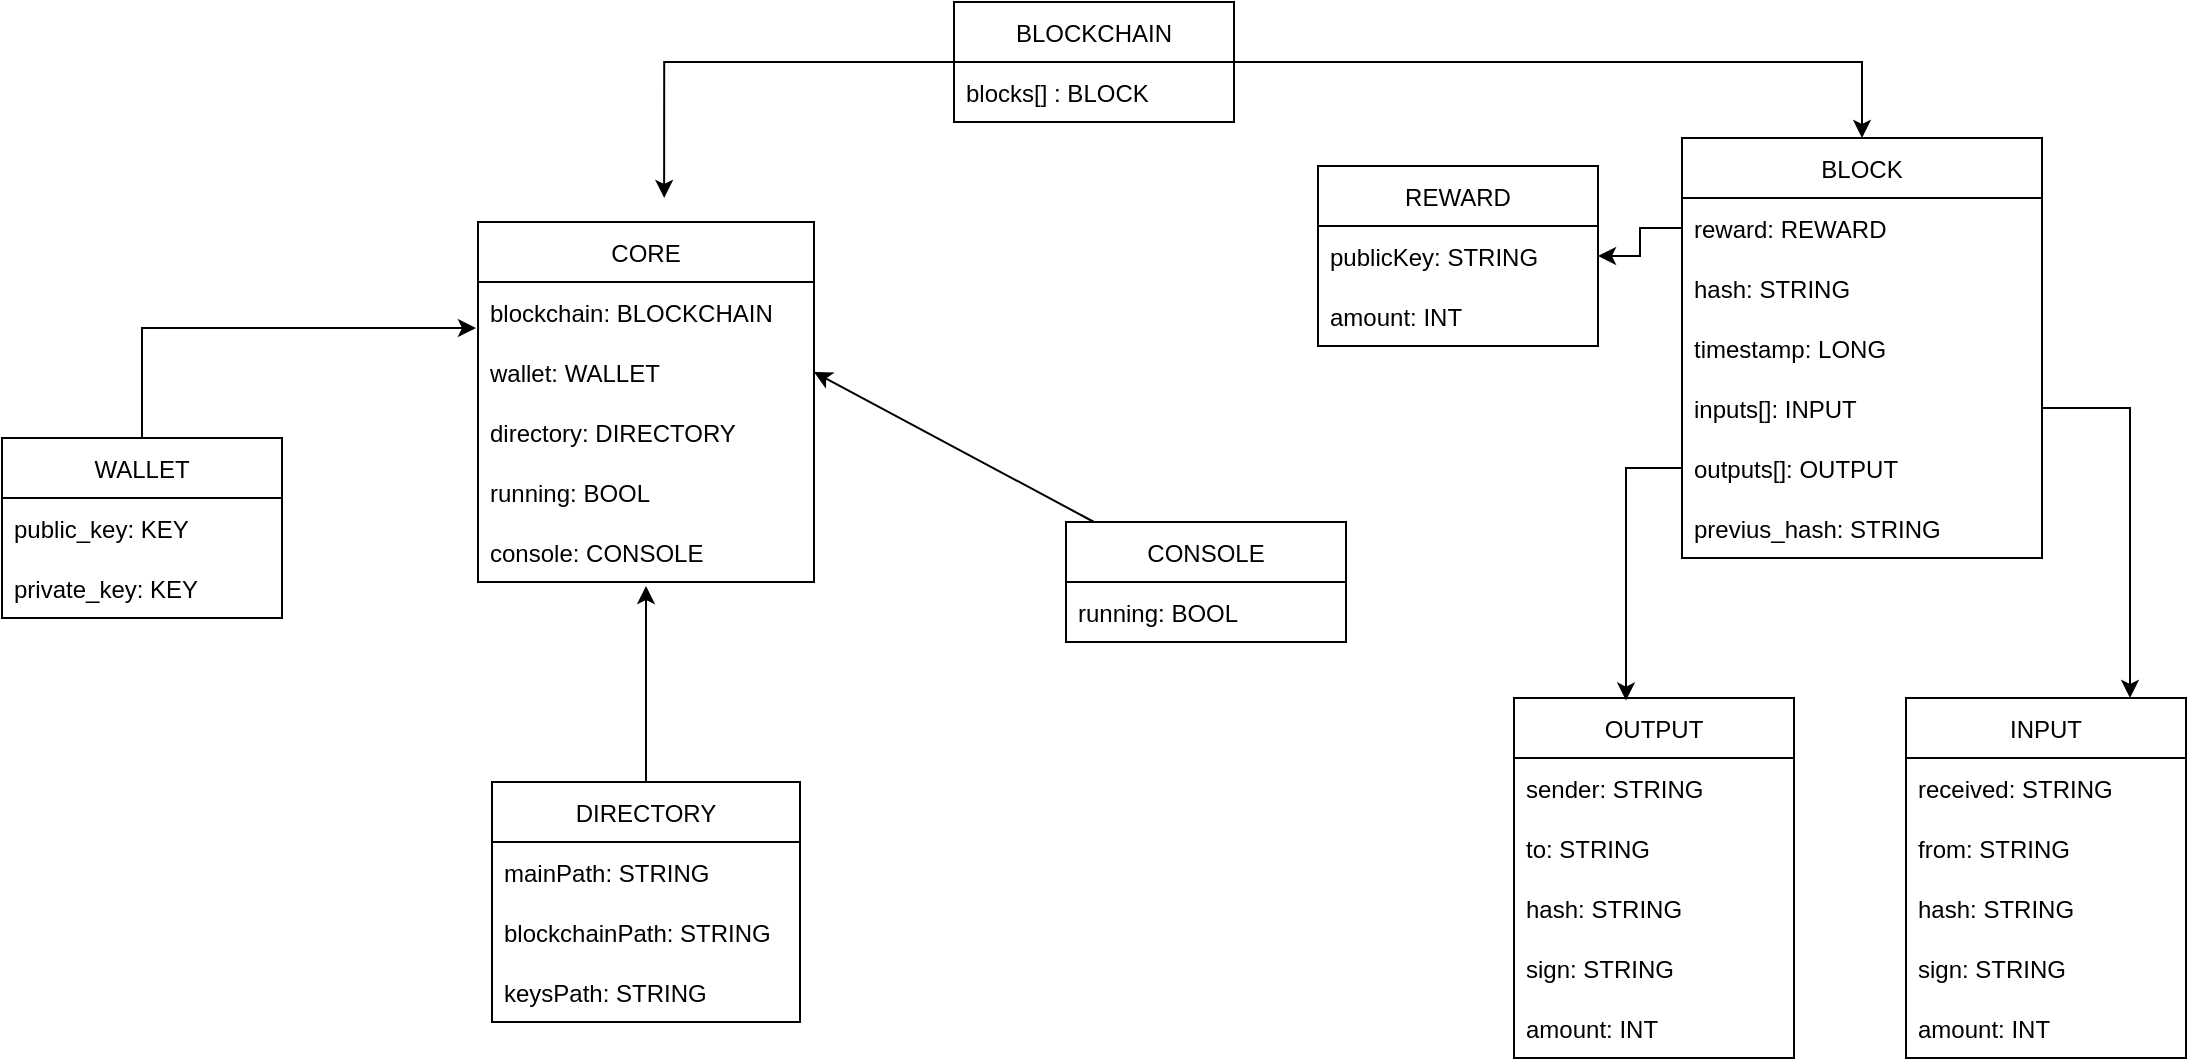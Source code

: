 <mxfile>
    <diagram id="W5becWD3PUizKSpLovLV" name="Pagina-1">
        <mxGraphModel dx="1118" dy="534" grid="1" gridSize="14" guides="1" tooltips="1" connect="1" arrows="1" fold="1" page="1" pageScale="1" pageWidth="1200" pageHeight="1600" math="0" shadow="0">
            <root>
                <mxCell id="0"/>
                <mxCell id="1" parent="0"/>
                <mxCell id="qwc8k016OjTiB0bhJjBL-48" style="edgeStyle=orthogonalEdgeStyle;rounded=0;orthogonalLoop=1;jettySize=auto;html=1;" parent="1" source="qwc8k016OjTiB0bhJjBL-1" target="qwc8k016OjTiB0bhJjBL-6" edge="1">
                    <mxGeometry relative="1" as="geometry"/>
                </mxCell>
                <mxCell id="qwc8k016OjTiB0bhJjBL-61" style="edgeStyle=orthogonalEdgeStyle;rounded=0;orthogonalLoop=1;jettySize=auto;html=1;entryX=0.554;entryY=-0.067;entryDx=0;entryDy=0;entryPerimeter=0;" parent="1" source="qwc8k016OjTiB0bhJjBL-1" target="qwc8k016OjTiB0bhJjBL-54" edge="1">
                    <mxGeometry relative="1" as="geometry"/>
                </mxCell>
                <mxCell id="qwc8k016OjTiB0bhJjBL-1" value="BLOCKCHAIN" style="swimlane;fontStyle=0;childLayout=stackLayout;horizontal=1;startSize=30;horizontalStack=0;resizeParent=1;resizeParentMax=0;resizeLast=0;collapsible=1;marginBottom=0;" parent="1" vertex="1">
                    <mxGeometry x="560" y="30" width="140" height="60" as="geometry"/>
                </mxCell>
                <mxCell id="qwc8k016OjTiB0bhJjBL-2" value="blocks[] : BLOCK" style="text;strokeColor=none;fillColor=none;align=left;verticalAlign=middle;spacingLeft=4;spacingRight=4;overflow=hidden;points=[[0,0.5],[1,0.5]];portConstraint=eastwest;rotatable=0;" parent="qwc8k016OjTiB0bhJjBL-1" vertex="1">
                    <mxGeometry y="30" width="140" height="30" as="geometry"/>
                </mxCell>
                <mxCell id="qwc8k016OjTiB0bhJjBL-6" value="BLOCK" style="swimlane;fontStyle=0;childLayout=stackLayout;horizontal=1;startSize=30;horizontalStack=0;resizeParent=1;resizeParentMax=0;resizeLast=0;collapsible=1;marginBottom=0;" parent="1" vertex="1">
                    <mxGeometry x="924" y="98" width="180" height="210" as="geometry"/>
                </mxCell>
                <mxCell id="qwc8k016OjTiB0bhJjBL-7" value="reward: REWARD" style="text;strokeColor=none;fillColor=none;align=left;verticalAlign=middle;spacingLeft=4;spacingRight=4;overflow=hidden;points=[[0,0.5],[1,0.5]];portConstraint=eastwest;rotatable=0;" parent="qwc8k016OjTiB0bhJjBL-6" vertex="1">
                    <mxGeometry y="30" width="180" height="30" as="geometry"/>
                </mxCell>
                <mxCell id="qwc8k016OjTiB0bhJjBL-8" value="hash: STRING" style="text;strokeColor=none;fillColor=none;align=left;verticalAlign=middle;spacingLeft=4;spacingRight=4;overflow=hidden;points=[[0,0.5],[1,0.5]];portConstraint=eastwest;rotatable=0;" parent="qwc8k016OjTiB0bhJjBL-6" vertex="1">
                    <mxGeometry y="60" width="180" height="30" as="geometry"/>
                </mxCell>
                <mxCell id="qwc8k016OjTiB0bhJjBL-9" value="timestamp: LONG" style="text;strokeColor=none;fillColor=none;align=left;verticalAlign=middle;spacingLeft=4;spacingRight=4;overflow=hidden;points=[[0,0.5],[1,0.5]];portConstraint=eastwest;rotatable=0;" parent="qwc8k016OjTiB0bhJjBL-6" vertex="1">
                    <mxGeometry y="90" width="180" height="30" as="geometry"/>
                </mxCell>
                <mxCell id="qwc8k016OjTiB0bhJjBL-10" value="inputs[]: INPUT" style="text;strokeColor=none;fillColor=none;align=left;verticalAlign=middle;spacingLeft=4;spacingRight=4;overflow=hidden;points=[[0,0.5],[1,0.5]];portConstraint=eastwest;rotatable=0;" parent="qwc8k016OjTiB0bhJjBL-6" vertex="1">
                    <mxGeometry y="120" width="180" height="30" as="geometry"/>
                </mxCell>
                <mxCell id="qwc8k016OjTiB0bhJjBL-11" value="outputs[]: OUTPUT" style="text;strokeColor=none;fillColor=none;align=left;verticalAlign=middle;spacingLeft=4;spacingRight=4;overflow=hidden;points=[[0,0.5],[1,0.5]];portConstraint=eastwest;rotatable=0;" parent="qwc8k016OjTiB0bhJjBL-6" vertex="1">
                    <mxGeometry y="150" width="180" height="30" as="geometry"/>
                </mxCell>
                <mxCell id="qwc8k016OjTiB0bhJjBL-12" value="previus_hash: STRING" style="text;strokeColor=none;fillColor=none;align=left;verticalAlign=middle;spacingLeft=4;spacingRight=4;overflow=hidden;points=[[0,0.5],[1,0.5]];portConstraint=eastwest;rotatable=0;" parent="qwc8k016OjTiB0bhJjBL-6" vertex="1">
                    <mxGeometry y="180" width="180" height="30" as="geometry"/>
                </mxCell>
                <mxCell id="qwc8k016OjTiB0bhJjBL-14" value="REWARD" style="swimlane;fontStyle=0;childLayout=stackLayout;horizontal=1;startSize=30;horizontalStack=0;resizeParent=1;resizeParentMax=0;resizeLast=0;collapsible=1;marginBottom=0;" parent="1" vertex="1">
                    <mxGeometry x="742" y="112" width="140" height="90" as="geometry"/>
                </mxCell>
                <mxCell id="qwc8k016OjTiB0bhJjBL-15" value="publicKey: STRING" style="text;strokeColor=none;fillColor=none;align=left;verticalAlign=middle;spacingLeft=4;spacingRight=4;overflow=hidden;points=[[0,0.5],[1,0.5]];portConstraint=eastwest;rotatable=0;" parent="qwc8k016OjTiB0bhJjBL-14" vertex="1">
                    <mxGeometry y="30" width="140" height="30" as="geometry"/>
                </mxCell>
                <mxCell id="2" value="amount: INT" style="text;strokeColor=none;fillColor=none;align=left;verticalAlign=middle;spacingLeft=4;spacingRight=4;overflow=hidden;points=[[0,0.5],[1,0.5]];portConstraint=eastwest;rotatable=0;" parent="qwc8k016OjTiB0bhJjBL-14" vertex="1">
                    <mxGeometry y="60" width="140" height="30" as="geometry"/>
                </mxCell>
                <mxCell id="qwc8k016OjTiB0bhJjBL-26" value="INPUT" style="swimlane;fontStyle=0;childLayout=stackLayout;horizontal=1;startSize=30;horizontalStack=0;resizeParent=1;resizeParentMax=0;resizeLast=0;collapsible=1;marginBottom=0;" parent="1" vertex="1">
                    <mxGeometry x="1036" y="378" width="140" height="180" as="geometry"/>
                </mxCell>
                <mxCell id="qwc8k016OjTiB0bhJjBL-27" value="received: STRING" style="text;strokeColor=none;fillColor=none;align=left;verticalAlign=middle;spacingLeft=4;spacingRight=4;overflow=hidden;points=[[0,0.5],[1,0.5]];portConstraint=eastwest;rotatable=0;" parent="qwc8k016OjTiB0bhJjBL-26" vertex="1">
                    <mxGeometry y="30" width="140" height="30" as="geometry"/>
                </mxCell>
                <mxCell id="qwc8k016OjTiB0bhJjBL-28" value="from: STRING" style="text;strokeColor=none;fillColor=none;align=left;verticalAlign=middle;spacingLeft=4;spacingRight=4;overflow=hidden;points=[[0,0.5],[1,0.5]];portConstraint=eastwest;rotatable=0;" parent="qwc8k016OjTiB0bhJjBL-26" vertex="1">
                    <mxGeometry y="60" width="140" height="30" as="geometry"/>
                </mxCell>
                <mxCell id="qwc8k016OjTiB0bhJjBL-29" value="hash: STRING" style="text;strokeColor=none;fillColor=none;align=left;verticalAlign=middle;spacingLeft=4;spacingRight=4;overflow=hidden;points=[[0,0.5],[1,0.5]];portConstraint=eastwest;rotatable=0;" parent="qwc8k016OjTiB0bhJjBL-26" vertex="1">
                    <mxGeometry y="90" width="140" height="30" as="geometry"/>
                </mxCell>
                <mxCell id="qwc8k016OjTiB0bhJjBL-34" value="sign: STRING" style="text;strokeColor=none;fillColor=none;align=left;verticalAlign=middle;spacingLeft=4;spacingRight=4;overflow=hidden;points=[[0,0.5],[1,0.5]];portConstraint=eastwest;rotatable=0;" parent="qwc8k016OjTiB0bhJjBL-26" vertex="1">
                    <mxGeometry y="120" width="140" height="30" as="geometry"/>
                </mxCell>
                <mxCell id="JAilVoLRGaCYkKMMmL5p-2" value="amount: INT" style="text;strokeColor=none;fillColor=none;align=left;verticalAlign=middle;spacingLeft=4;spacingRight=4;overflow=hidden;points=[[0,0.5],[1,0.5]];portConstraint=eastwest;rotatable=0;" parent="qwc8k016OjTiB0bhJjBL-26" vertex="1">
                    <mxGeometry y="150" width="140" height="30" as="geometry"/>
                </mxCell>
                <mxCell id="qwc8k016OjTiB0bhJjBL-35" value="OUTPUT" style="swimlane;fontStyle=0;childLayout=stackLayout;horizontal=1;startSize=30;horizontalStack=0;resizeParent=1;resizeParentMax=0;resizeLast=0;collapsible=1;marginBottom=0;" parent="1" vertex="1">
                    <mxGeometry x="840" y="378" width="140" height="180" as="geometry"/>
                </mxCell>
                <mxCell id="qwc8k016OjTiB0bhJjBL-36" value="sender: STRING" style="text;strokeColor=none;fillColor=none;align=left;verticalAlign=middle;spacingLeft=4;spacingRight=4;overflow=hidden;points=[[0,0.5],[1,0.5]];portConstraint=eastwest;rotatable=0;" parent="qwc8k016OjTiB0bhJjBL-35" vertex="1">
                    <mxGeometry y="30" width="140" height="30" as="geometry"/>
                </mxCell>
                <mxCell id="qwc8k016OjTiB0bhJjBL-37" value="to: STRING" style="text;strokeColor=none;fillColor=none;align=left;verticalAlign=middle;spacingLeft=4;spacingRight=4;overflow=hidden;points=[[0,0.5],[1,0.5]];portConstraint=eastwest;rotatable=0;" parent="qwc8k016OjTiB0bhJjBL-35" vertex="1">
                    <mxGeometry y="60" width="140" height="30" as="geometry"/>
                </mxCell>
                <mxCell id="qwc8k016OjTiB0bhJjBL-38" value="hash: STRING" style="text;strokeColor=none;fillColor=none;align=left;verticalAlign=middle;spacingLeft=4;spacingRight=4;overflow=hidden;points=[[0,0.5],[1,0.5]];portConstraint=eastwest;rotatable=0;" parent="qwc8k016OjTiB0bhJjBL-35" vertex="1">
                    <mxGeometry y="90" width="140" height="30" as="geometry"/>
                </mxCell>
                <mxCell id="qwc8k016OjTiB0bhJjBL-39" value="sign: STRING" style="text;strokeColor=none;fillColor=none;align=left;verticalAlign=middle;spacingLeft=4;spacingRight=4;overflow=hidden;points=[[0,0.5],[1,0.5]];portConstraint=eastwest;rotatable=0;" parent="qwc8k016OjTiB0bhJjBL-35" vertex="1">
                    <mxGeometry y="120" width="140" height="30" as="geometry"/>
                </mxCell>
                <mxCell id="JAilVoLRGaCYkKMMmL5p-1" value="amount: INT" style="text;strokeColor=none;fillColor=none;align=left;verticalAlign=middle;spacingLeft=4;spacingRight=4;overflow=hidden;points=[[0,0.5],[1,0.5]];portConstraint=eastwest;rotatable=0;" parent="qwc8k016OjTiB0bhJjBL-35" vertex="1">
                    <mxGeometry y="150" width="140" height="30" as="geometry"/>
                </mxCell>
                <mxCell id="qwc8k016OjTiB0bhJjBL-50" style="edgeStyle=orthogonalEdgeStyle;rounded=0;orthogonalLoop=1;jettySize=auto;html=1;entryX=0.4;entryY=0.007;entryDx=0;entryDy=0;entryPerimeter=0;" parent="1" source="qwc8k016OjTiB0bhJjBL-11" target="qwc8k016OjTiB0bhJjBL-35" edge="1">
                    <mxGeometry relative="1" as="geometry"/>
                </mxCell>
                <mxCell id="qwc8k016OjTiB0bhJjBL-51" style="edgeStyle=orthogonalEdgeStyle;rounded=0;orthogonalLoop=1;jettySize=auto;html=1;entryX=0.8;entryY=0;entryDx=0;entryDy=0;entryPerimeter=0;" parent="1" source="qwc8k016OjTiB0bhJjBL-10" target="qwc8k016OjTiB0bhJjBL-26" edge="1">
                    <mxGeometry relative="1" as="geometry"/>
                </mxCell>
                <mxCell id="qwc8k016OjTiB0bhJjBL-52" style="edgeStyle=orthogonalEdgeStyle;rounded=0;orthogonalLoop=1;jettySize=auto;html=1;entryX=1;entryY=0.5;entryDx=0;entryDy=0;" parent="1" source="qwc8k016OjTiB0bhJjBL-7" target="qwc8k016OjTiB0bhJjBL-15" edge="1">
                    <mxGeometry relative="1" as="geometry"/>
                </mxCell>
                <mxCell id="qwc8k016OjTiB0bhJjBL-54" value="CORE" style="swimlane;fontStyle=0;childLayout=stackLayout;horizontal=1;startSize=30;horizontalStack=0;resizeParent=1;resizeParentMax=0;resizeLast=0;collapsible=1;marginBottom=0;" parent="1" vertex="1">
                    <mxGeometry x="322" y="140" width="168" height="180" as="geometry"/>
                </mxCell>
                <mxCell id="qwc8k016OjTiB0bhJjBL-55" value="blockchain: BLOCKCHAIN" style="text;strokeColor=none;fillColor=none;align=left;verticalAlign=middle;spacingLeft=4;spacingRight=4;overflow=hidden;points=[[0,0.5],[1,0.5]];portConstraint=eastwest;rotatable=0;" parent="qwc8k016OjTiB0bhJjBL-54" vertex="1">
                    <mxGeometry y="30" width="168" height="30" as="geometry"/>
                </mxCell>
                <mxCell id="qwc8k016OjTiB0bhJjBL-62" value="wallet: WALLET" style="text;strokeColor=none;fillColor=none;align=left;verticalAlign=middle;spacingLeft=4;spacingRight=4;overflow=hidden;points=[[0,0.5],[1,0.5]];portConstraint=eastwest;rotatable=0;" parent="qwc8k016OjTiB0bhJjBL-54" vertex="1">
                    <mxGeometry y="60" width="168" height="30" as="geometry"/>
                </mxCell>
                <mxCell id="11" value="directory: DIRECTORY" style="text;strokeColor=none;fillColor=none;align=left;verticalAlign=middle;spacingLeft=4;spacingRight=4;overflow=hidden;points=[[0,0.5],[1,0.5]];portConstraint=eastwest;rotatable=0;" parent="qwc8k016OjTiB0bhJjBL-54" vertex="1">
                    <mxGeometry y="90" width="168" height="30" as="geometry"/>
                </mxCell>
                <mxCell id="15" value="running: BOOL" style="text;strokeColor=none;fillColor=none;align=left;verticalAlign=middle;spacingLeft=4;spacingRight=4;overflow=hidden;points=[[0,0.5],[1,0.5]];portConstraint=eastwest;rotatable=0;" parent="qwc8k016OjTiB0bhJjBL-54" vertex="1">
                    <mxGeometry y="120" width="168" height="30" as="geometry"/>
                </mxCell>
                <mxCell id="23" value="console: CONSOLE" style="text;strokeColor=none;fillColor=none;align=left;verticalAlign=middle;spacingLeft=4;spacingRight=4;overflow=hidden;points=[[0,0.5],[1,0.5]];portConstraint=eastwest;rotatable=0;" parent="qwc8k016OjTiB0bhJjBL-54" vertex="1">
                    <mxGeometry y="150" width="168" height="30" as="geometry"/>
                </mxCell>
                <mxCell id="qwc8k016OjTiB0bhJjBL-67" style="edgeStyle=orthogonalEdgeStyle;rounded=0;orthogonalLoop=1;jettySize=auto;html=1;entryX=-0.006;entryY=0.767;entryDx=0;entryDy=0;entryPerimeter=0;" parent="1" source="qwc8k016OjTiB0bhJjBL-63" target="qwc8k016OjTiB0bhJjBL-55" edge="1">
                    <mxGeometry relative="1" as="geometry"/>
                </mxCell>
                <mxCell id="qwc8k016OjTiB0bhJjBL-63" value="WALLET" style="swimlane;fontStyle=0;childLayout=stackLayout;horizontal=1;startSize=30;horizontalStack=0;resizeParent=1;resizeParentMax=0;resizeLast=0;collapsible=1;marginBottom=0;" parent="1" vertex="1">
                    <mxGeometry x="84" y="248" width="140" height="90" as="geometry"/>
                </mxCell>
                <mxCell id="qwc8k016OjTiB0bhJjBL-64" value="public_key: KEY" style="text;strokeColor=none;fillColor=none;align=left;verticalAlign=middle;spacingLeft=4;spacingRight=4;overflow=hidden;points=[[0,0.5],[1,0.5]];portConstraint=eastwest;rotatable=0;" parent="qwc8k016OjTiB0bhJjBL-63" vertex="1">
                    <mxGeometry y="30" width="140" height="30" as="geometry"/>
                </mxCell>
                <mxCell id="qwc8k016OjTiB0bhJjBL-65" value="private_key: KEY" style="text;strokeColor=none;fillColor=none;align=left;verticalAlign=middle;spacingLeft=4;spacingRight=4;overflow=hidden;points=[[0,0.5],[1,0.5]];portConstraint=eastwest;rotatable=0;" parent="qwc8k016OjTiB0bhJjBL-63" vertex="1">
                    <mxGeometry y="60" width="140" height="30" as="geometry"/>
                </mxCell>
                <mxCell id="24" style="edgeStyle=none;html=1;entryX=0.5;entryY=1.067;entryDx=0;entryDy=0;entryPerimeter=0;" parent="1" source="7" target="23" edge="1">
                    <mxGeometry relative="1" as="geometry"/>
                </mxCell>
                <mxCell id="7" value="DIRECTORY" style="swimlane;fontStyle=0;childLayout=stackLayout;horizontal=1;startSize=30;horizontalStack=0;resizeParent=1;resizeParentMax=0;resizeLast=0;collapsible=1;marginBottom=0;" parent="1" vertex="1">
                    <mxGeometry x="329" y="420" width="154" height="120" as="geometry"/>
                </mxCell>
                <mxCell id="8" value="mainPath: STRING" style="text;strokeColor=none;fillColor=none;align=left;verticalAlign=middle;spacingLeft=4;spacingRight=4;overflow=hidden;points=[[0,0.5],[1,0.5]];portConstraint=eastwest;rotatable=0;" parent="7" vertex="1">
                    <mxGeometry y="30" width="154" height="30" as="geometry"/>
                </mxCell>
                <mxCell id="9" value="blockchainPath: STRING" style="text;strokeColor=none;fillColor=none;align=left;verticalAlign=middle;spacingLeft=4;spacingRight=4;overflow=hidden;points=[[0,0.5],[1,0.5]];portConstraint=eastwest;rotatable=0;" parent="7" vertex="1">
                    <mxGeometry y="60" width="154" height="30" as="geometry"/>
                </mxCell>
                <mxCell id="10" value="keysPath: STRING" style="text;strokeColor=none;fillColor=none;align=left;verticalAlign=middle;spacingLeft=4;spacingRight=4;overflow=hidden;points=[[0,0.5],[1,0.5]];portConstraint=eastwest;rotatable=0;" parent="7" vertex="1">
                    <mxGeometry y="90" width="154" height="30" as="geometry"/>
                </mxCell>
                <mxCell id="22" style="edgeStyle=none;html=1;entryX=1;entryY=0.5;entryDx=0;entryDy=0;" parent="1" source="18" target="qwc8k016OjTiB0bhJjBL-62" edge="1">
                    <mxGeometry relative="1" as="geometry"/>
                </mxCell>
                <mxCell id="18" value="CONSOLE" style="swimlane;fontStyle=0;childLayout=stackLayout;horizontal=1;startSize=30;horizontalStack=0;resizeParent=1;resizeParentMax=0;resizeLast=0;collapsible=1;marginBottom=0;" parent="1" vertex="1">
                    <mxGeometry x="616" y="290" width="140" height="60" as="geometry"/>
                </mxCell>
                <mxCell id="19" value="running: BOOL" style="text;strokeColor=none;fillColor=none;align=left;verticalAlign=middle;spacingLeft=4;spacingRight=4;overflow=hidden;points=[[0,0.5],[1,0.5]];portConstraint=eastwest;rotatable=0;" parent="18" vertex="1">
                    <mxGeometry y="30" width="140" height="30" as="geometry"/>
                </mxCell>
            </root>
        </mxGraphModel>
    </diagram>
</mxfile>